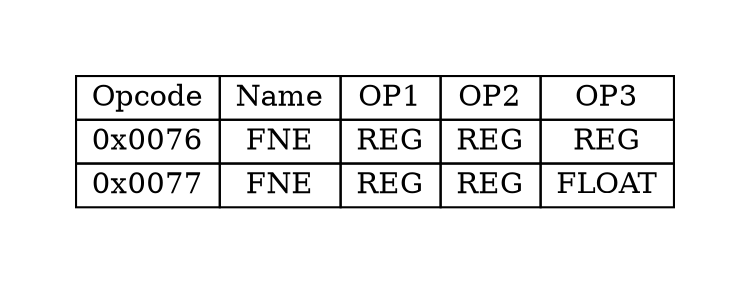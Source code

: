 digraph{
graph [pad="0.5", nodesep="0.5", ranksep="2" ]
node[shape=plain]
Foo [label=<
<table border="0" cellborder="1" cellspacing="0">
<tr><td> Opcode </td> <td> Name </td> <td> OP1 </td><td> OP2 </td><td> OP3 </td> </tr>
<tr><td> 0x0076 </td><td> FNE </td><td> REG </td><td> REG </td><td> REG </td> </tr>
<tr><td> 0x0077 </td><td> FNE </td><td> REG </td><td> REG </td><td> FLOAT </td> </tr>
</table>>];
}

